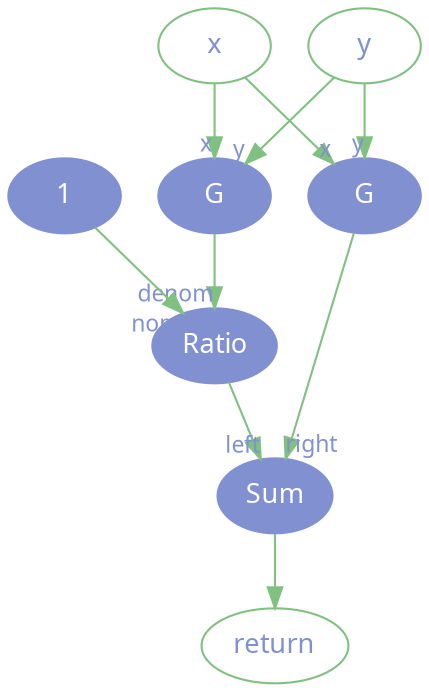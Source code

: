 digraph F {
	node [style=filled,color="#8090d0",fontsize=13,fontname="go",fontcolor="white"];
	edge [labelfontname="go",labelfontsize=11,labelfontcolor="#8090d0",color="#80c080"];
	//
	x [shape=ellipse,style="",fontcolor="#8090d0",color="#80c080"];
	y [shape=ellipse,style="",fontcolor="#8090d0",color="#80c080"];
	return [shape=ellipse,style="",fontcolor="#8090d0",color="#80c080"];
	//
	{ rank = same; x; y; }
	{ rank = source; x; y; }
	{ rank = sink; return; }
	//
	g_1 -> ratio [headlabel="denom"];
	lit_1 -> ratio [headlabel="nom"];
	ratio -> sum [headlabel="left"];
	g_2 -> sum [headlabel="right"];
	//
	g_1 [label="G"];
	g_2 [label="G"];
	lit_1 [label="1"];
	ratio [label="Ratio"];
	sum [label="Sum"];
	//
	x -> g_1 [headlabel="x"];
	x -> g_2 [headlabel="x"];
	y -> g_1 [headlabel="y"];
	y -> g_2 [headlabel="y"];
	sum -> return;
}
